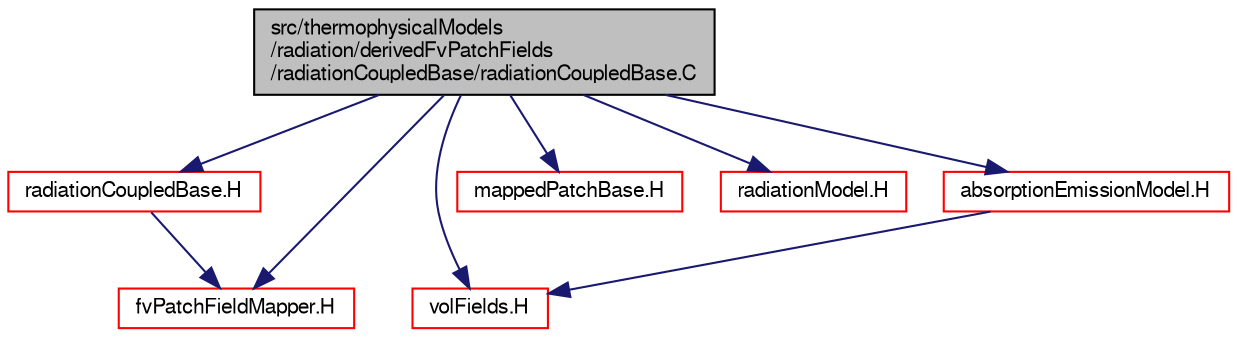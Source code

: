 digraph "src/thermophysicalModels/radiation/derivedFvPatchFields/radiationCoupledBase/radiationCoupledBase.C"
{
  bgcolor="transparent";
  edge [fontname="FreeSans",fontsize="10",labelfontname="FreeSans",labelfontsize="10"];
  node [fontname="FreeSans",fontsize="10",shape=record];
  Node1 [label="src/thermophysicalModels\l/radiation/derivedFvPatchFields\l/radiationCoupledBase/radiationCoupledBase.C",height=0.2,width=0.4,color="black", fillcolor="grey75", style="filled" fontcolor="black"];
  Node1 -> Node2 [color="midnightblue",fontsize="10",style="solid",fontname="FreeSans"];
  Node2 [label="radiationCoupledBase.H",height=0.2,width=0.4,color="red",URL="$a09631.html"];
  Node2 -> Node3 [color="midnightblue",fontsize="10",style="solid",fontname="FreeSans"];
  Node3 [label="fvPatchFieldMapper.H",height=0.2,width=0.4,color="red",URL="$a05084.html"];
  Node1 -> Node4 [color="midnightblue",fontsize="10",style="solid",fontname="FreeSans"];
  Node4 [label="volFields.H",height=0.2,width=0.4,color="red",URL="$a05178.html"];
  Node1 -> Node5 [color="midnightblue",fontsize="10",style="solid",fontname="FreeSans"];
  Node5 [label="mappedPatchBase.H",height=0.2,width=0.4,color="red",URL="$a06821.html"];
  Node1 -> Node3 [color="midnightblue",fontsize="10",style="solid",fontname="FreeSans"];
  Node1 -> Node6 [color="midnightblue",fontsize="10",style="solid",fontname="FreeSans"];
  Node6 [label="radiationModel.H",height=0.2,width=0.4,color="red",URL="$a09652.html"];
  Node1 -> Node7 [color="midnightblue",fontsize="10",style="solid",fontname="FreeSans"];
  Node7 [label="absorptionEmissionModel.H",height=0.2,width=0.4,color="red",URL="$a09658.html"];
  Node7 -> Node4 [color="midnightblue",fontsize="10",style="solid",fontname="FreeSans"];
}
